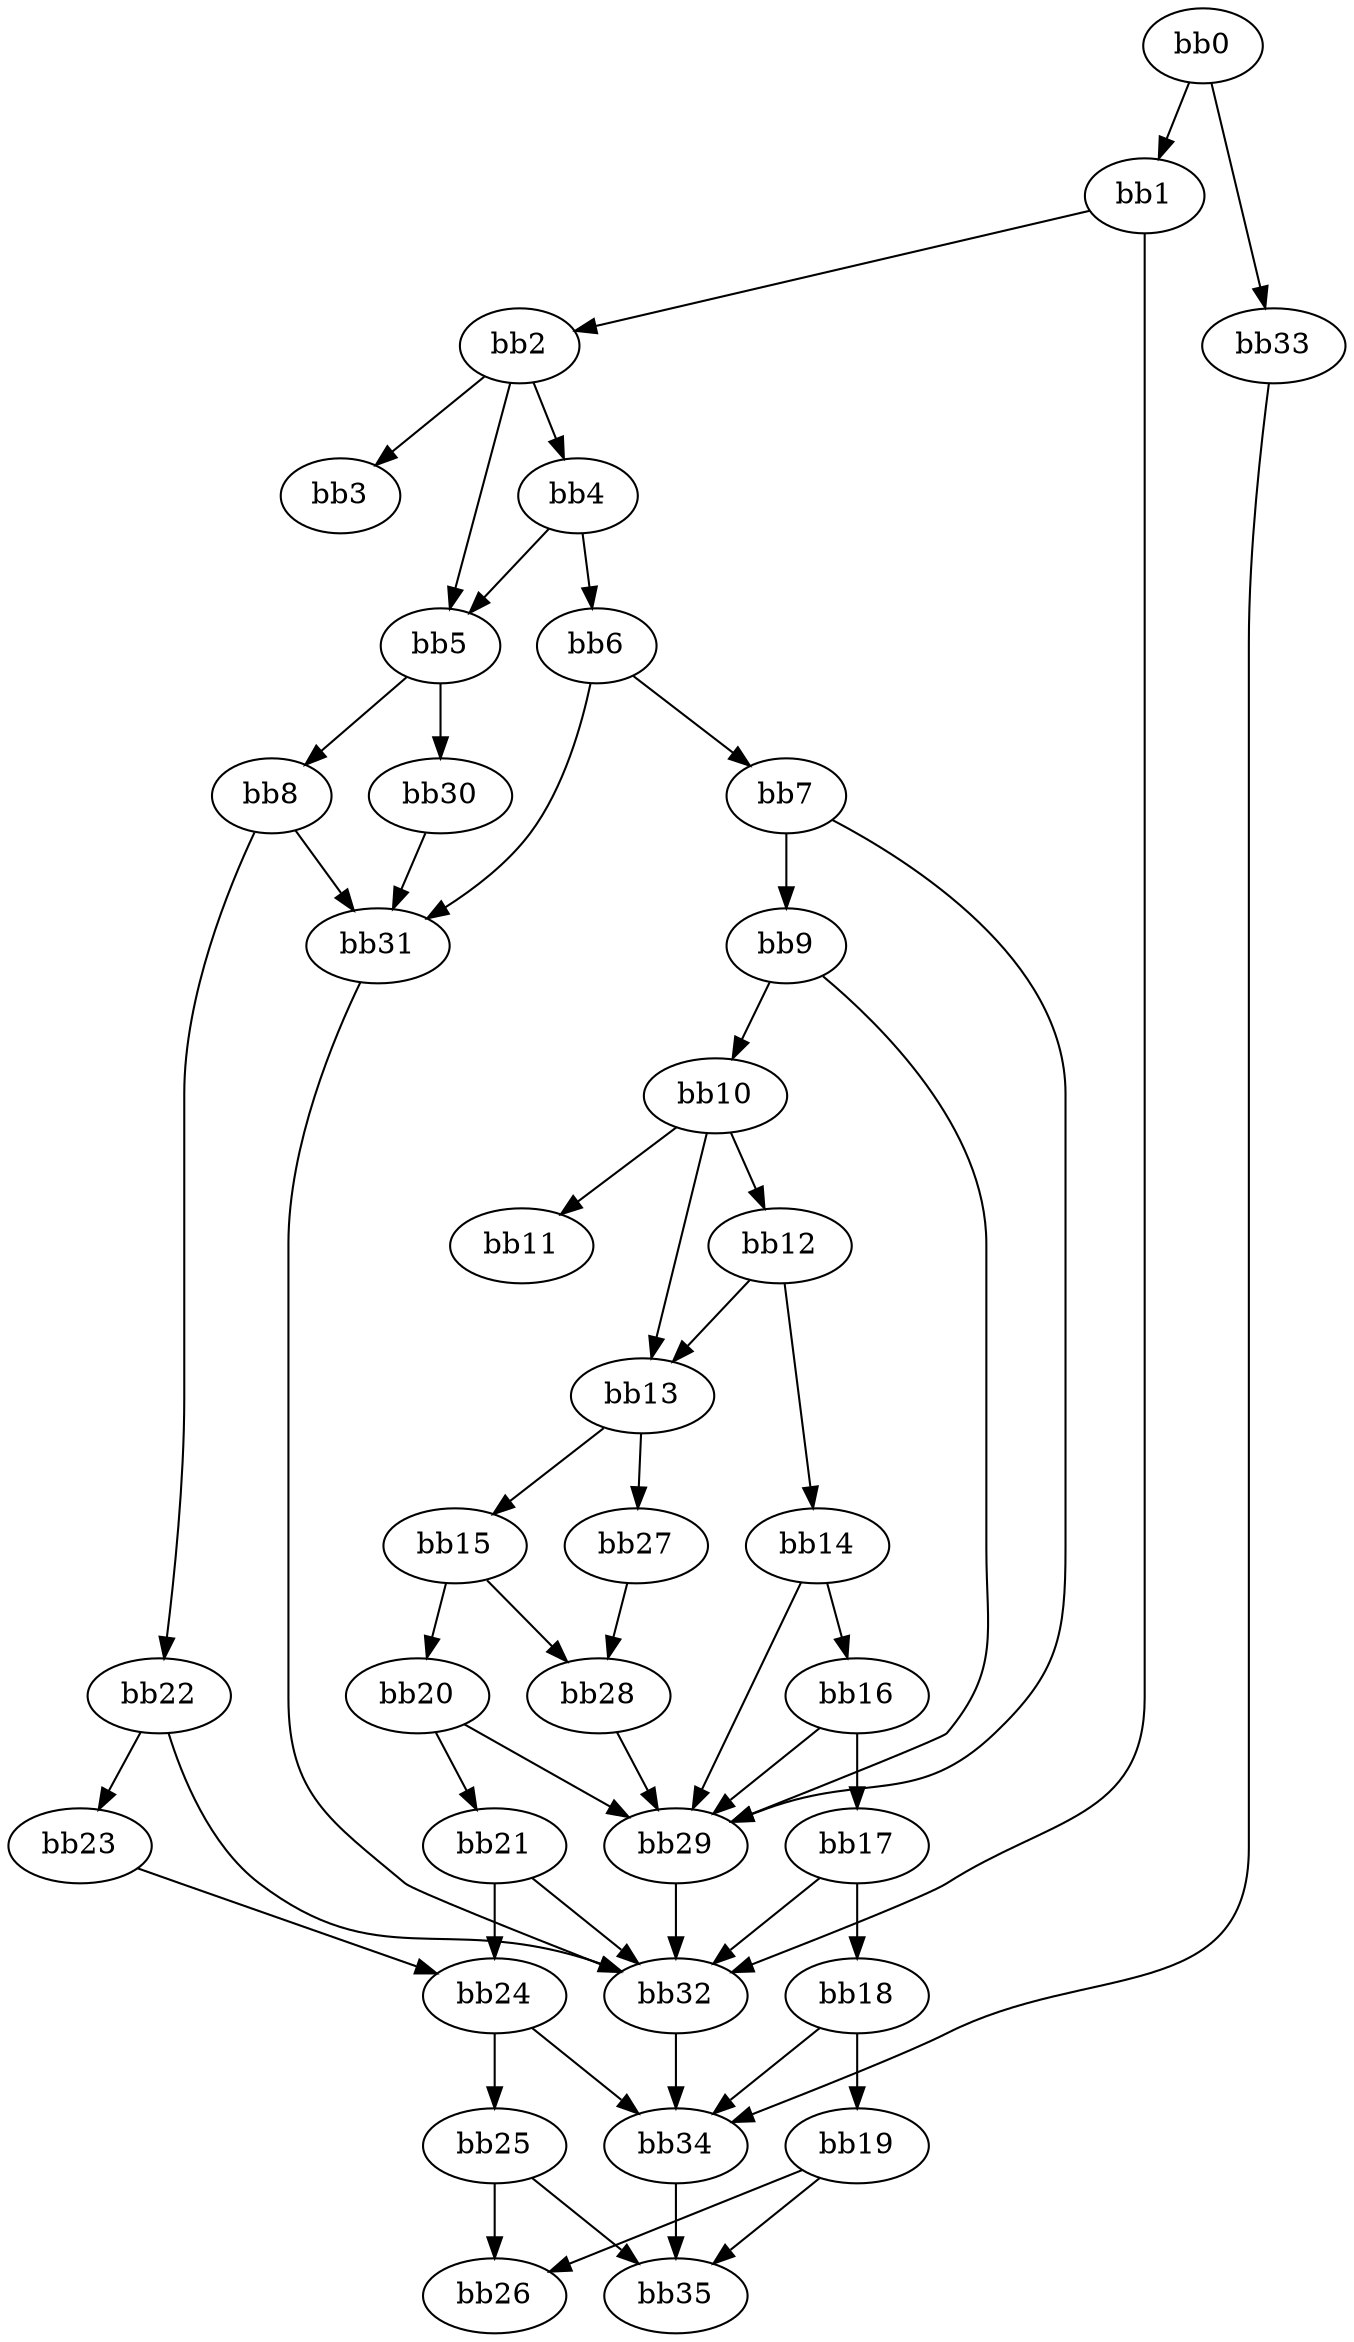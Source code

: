 digraph {
    0 [ label = "bb0\l" ]
    1 [ label = "bb1\l" ]
    2 [ label = "bb2\l" ]
    3 [ label = "bb3\l" ]
    4 [ label = "bb4\l" ]
    5 [ label = "bb5\l" ]
    6 [ label = "bb6\l" ]
    7 [ label = "bb7\l" ]
    8 [ label = "bb8\l" ]
    9 [ label = "bb9\l" ]
    10 [ label = "bb10\l" ]
    11 [ label = "bb11\l" ]
    12 [ label = "bb12\l" ]
    13 [ label = "bb13\l" ]
    14 [ label = "bb14\l" ]
    15 [ label = "bb15\l" ]
    16 [ label = "bb16\l" ]
    17 [ label = "bb17\l" ]
    18 [ label = "bb18\l" ]
    19 [ label = "bb19\l" ]
    20 [ label = "bb20\l" ]
    21 [ label = "bb21\l" ]
    22 [ label = "bb22\l" ]
    23 [ label = "bb23\l" ]
    24 [ label = "bb24\l" ]
    25 [ label = "bb25\l" ]
    26 [ label = "bb26\l" ]
    27 [ label = "bb27\l" ]
    28 [ label = "bb28\l" ]
    29 [ label = "bb29\l" ]
    30 [ label = "bb30\l" ]
    31 [ label = "bb31\l" ]
    32 [ label = "bb32\l" ]
    33 [ label = "bb33\l" ]
    34 [ label = "bb34\l" ]
    35 [ label = "bb35\l" ]
    0 -> 1 [ ]
    0 -> 33 [ ]
    1 -> 2 [ ]
    1 -> 32 [ ]
    2 -> 3 [ ]
    2 -> 4 [ ]
    2 -> 5 [ ]
    4 -> 5 [ ]
    4 -> 6 [ ]
    5 -> 8 [ ]
    5 -> 30 [ ]
    6 -> 7 [ ]
    6 -> 31 [ ]
    7 -> 9 [ ]
    7 -> 29 [ ]
    8 -> 22 [ ]
    8 -> 31 [ ]
    9 -> 10 [ ]
    9 -> 29 [ ]
    10 -> 11 [ ]
    10 -> 12 [ ]
    10 -> 13 [ ]
    12 -> 13 [ ]
    12 -> 14 [ ]
    13 -> 15 [ ]
    13 -> 27 [ ]
    14 -> 16 [ ]
    14 -> 29 [ ]
    15 -> 20 [ ]
    15 -> 28 [ ]
    16 -> 17 [ ]
    16 -> 29 [ ]
    17 -> 18 [ ]
    17 -> 32 [ ]
    18 -> 19 [ ]
    18 -> 34 [ ]
    19 -> 26 [ ]
    19 -> 35 [ ]
    20 -> 21 [ ]
    20 -> 29 [ ]
    21 -> 24 [ ]
    21 -> 32 [ ]
    22 -> 23 [ ]
    22 -> 32 [ ]
    23 -> 24 [ ]
    24 -> 25 [ ]
    24 -> 34 [ ]
    25 -> 26 [ ]
    25 -> 35 [ ]
    27 -> 28 [ ]
    28 -> 29 [ ]
    29 -> 32 [ ]
    30 -> 31 [ ]
    31 -> 32 [ ]
    32 -> 34 [ ]
    33 -> 34 [ ]
    34 -> 35 [ ]
}

